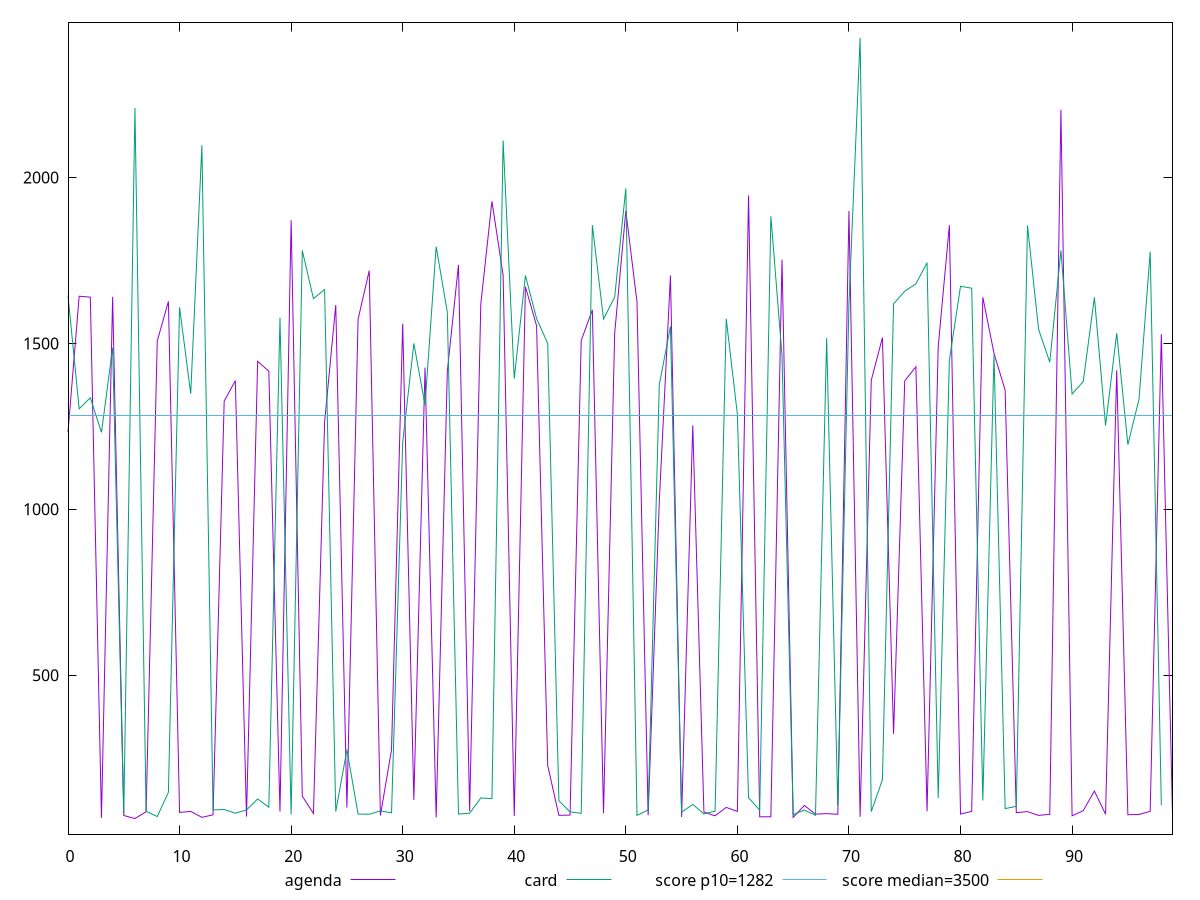 reset

$agenda <<EOF
0 1232.4119999999998
1 1642.2920000000004
2 1639.532
3 69.71999999999998
4 1640.427999999999
5 77.06799999999998
6 67.97999999999999
7 88.28399999999998
8 1506.983999999999
9 1626.687999999999
10 86.39199999999997
11 89.47199999999997
12 71.53999999999998
13 79.21999999999998
14 1326.251999999999
15 1387.8799999999994
16 73.83999999999997
17 1446.1879999999994
18 1416.288
19 88.79999999999998
20 1871.507999999999
21 135.49600000000007
22 83.13599999999997
23 1262.596
24 1615.632
25 100.852
26 1572.843999999999
27 1719.3879999999997
28 77.16799999999998
29 275.2320000000001
30 1559.6759999999997
31 124.20000000000007
32 1427.2079999999994
33 71.17999999999998
34 1415.927999999999
35 1736.9359999999983
36 89.684
37 1618.2359999999994
38 1928.3959999999993
39 1705.4679999999998
40 75.35999999999996
41 1670.8599999999997
42 1553.3559999999998
43 227.176
44 77.49999999999997
45 78.43599999999998
46 1508.4679999999994
47 1601.236
48 83.564
49 1530.351999999999
50 1899.6559999999986
51 1625.2679999999984
52 78.00399999999999
53 1023.6079999999994
54 1705.007999999999
55 72.55199999999996
56 1253.168
57 87.40399999999995
58 76.14399999999999
59 101.46799999999999
60 89.44399999999997
61 1946.1399999999992
62 73.06799999999998
63 73.31599999999996
64 1752.7479999999996
65 71.32399999999998
66 107.46000000000005
67 81.13999999999997
68 82.74799999999998
69 80.80799999999996
70 1899.3
71 73.05999999999997
72 1388.9199999999987
73 1517.5479999999993
74 323.38000000000017
75 1387.1399999999994
76 1429.5599999999993
77 90.01199999999994
78 1490.7439999999988
79 1856.2519999999972
80 81.356
81 89.41599999999997
82 1639.2559999999996
83 1470.3079999999989
84 1359.1119999999992
85 85.61999999999998
86 88.85199999999996
87 77.35200000000002
88 80.66399999999997
89 2204.76
90 76.21199999999997
91 91.68799999999999
92 150.77199999999996
93 80.85999999999999
94 1419.1719999999991
95 79.38799999999998
96 80.22799999999998
97 89.62399999999998
98 1528.2199999999998
99 78.67599999999996
EOF

$card <<EOF
0 1644.7639999999988
1 1302.9159999999995
2 1336.2279999999994
3 1231.8799999999992
4 1487.232
5 80.53599999999997
6 2209.9199999999996
7 89.72800000000001
8 73.844
9 146.89199999999997
10 1608.9599999999991
11 1348.2199999999991
12 2097.1759999999995
13 93.876
14 95.208
15 83.98799999999997
16 93.91199999999998
17 126.832
18 101.904
19 1577.1839999999984
20 79.93999999999994
21 1779.8799999999994
22 1635.0479999999995
23 1662.5759999999996
24 88.98399999999995
25 275.4240000000002
26 81.56799999999996
27 80.764
28 90.868
29 85.10399999999996
30 1202.0519999999988
31 1500.1239999999998
32 1314.1639999999998
33 1791.6999999999985
34 1594.3159999999993
35 81.35199999999998
36 83.892
37 129.93200000000002
38 128.24400000000003
39 2111.739999999999
40 1394.183999999999
41 1704.6359999999988
42 1575.0719999999988
43 1499.8359999999989
44 121.56400000000001
45 88.07199999999999
46 83.74399999999999
47 1856.755999999999
48 1573.575999999999
49 1639.752
50 1967.3599999999988
51 77.42399999999998
52 93.75999999999996
53 1375.6399999999992
54 1551.0120000000004
55 86.86799999999998
56 110.58399999999997
57 81.87199999999999
58 90.09999999999997
59 1574.315999999999
60 1285.7399999999996
61 130.61599999999999
62 93.07999999999997
63 1883.3679999999993
64 1462.8839999999996
65 79.60799999999996
66 93.61199999999997
67 77.68799999999999
68 1516.3839999999989
69 106.56799999999998
70 1621.7999999999997
71 2420.9439999999986
72 88.77199999999996
73 185.1160000000001
74 1619.599999999999
75 1657.5079999999987
76 1679.7599999999984
77 1743.1279999999995
78 129.62400000000005
79 1449.1279999999995
80 1672.2199999999993
81 1666.5839999999992
82 122.24799999999998
83 1466.3959999999997
84 97.81199999999998
85 104.76400000000004
86 1855.7639999999997
87 1542.1119999999994
88 1443.4439999999986
89 1780.4319999999993
90 1347.4520000000002
91 1385.403999999999
92 1638.7679999999998
93 1252.5879999999988
94 1530.723999999999
95 1194.8559999999995
96 1331.9199999999994
97 1776.3799999999983
98 108.40800000000004
EOF

set key outside below
set xrange [0:99]
set yrange [20.920720000000017:2468.0032799999985]
set trange [20.920720000000017:2468.0032799999985]
set terminal svg size 640, 520 enhanced background rgb 'white'
set output "reports/report_00027_2021-02-24T12-40-31.850Z/bootup-time/comparison/line/1_vs_2.svg"

plot $agenda title "agenda" with line, \
     $card title "card" with line, \
     1282 title "score p10=1282", \
     3500 title "score median=3500"

reset

